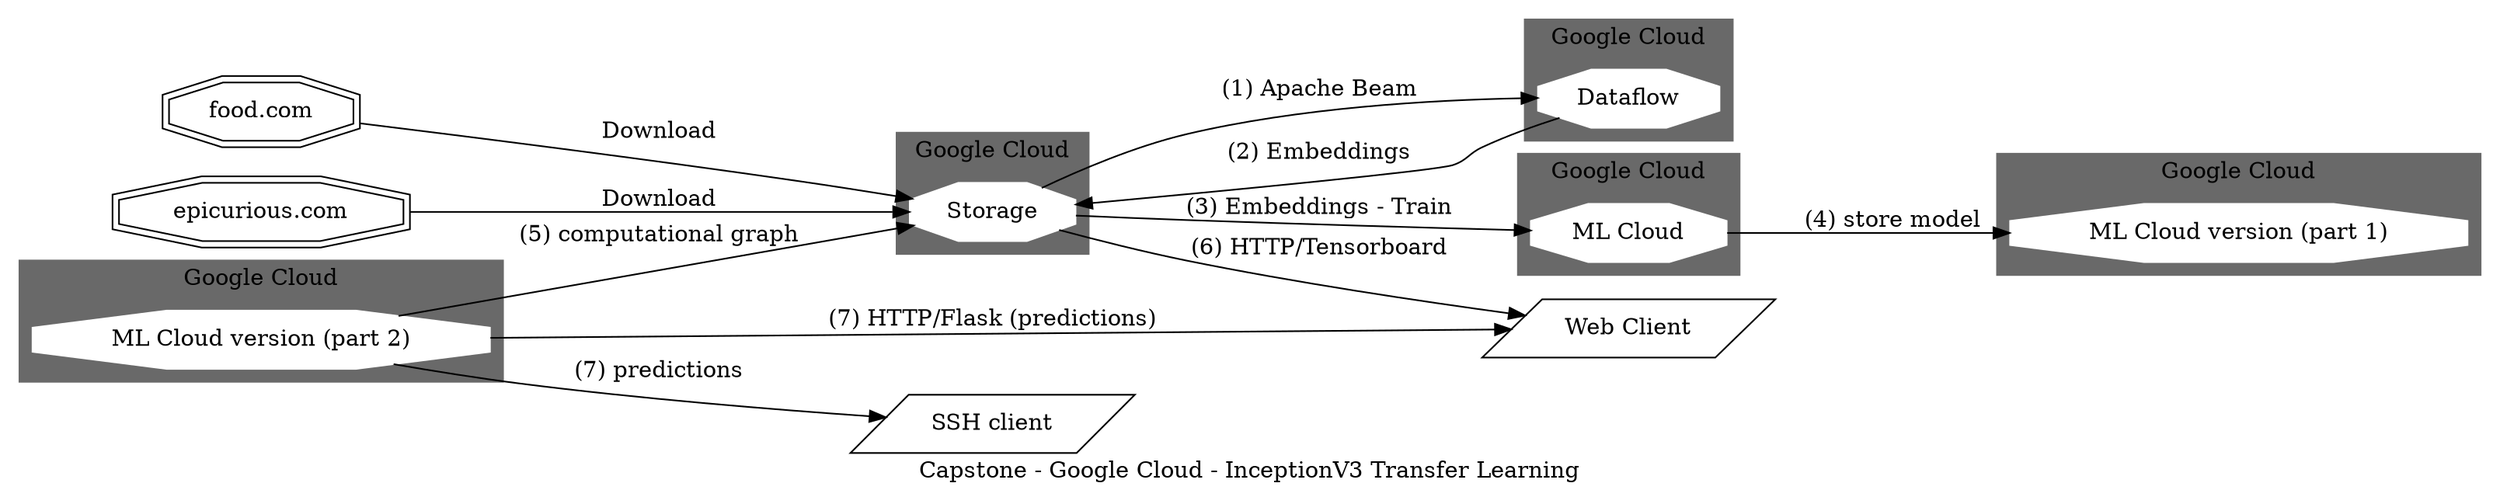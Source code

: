 // Data Flow
digraph {
	graph [rankdir=LR]
	label = "Capstone - Google Cloud - InceptionV3 Transfer Learning"
		subgraph cluster_0 {
			node [color=white style=filled]
			style=filled
			color=dimgray
			label = "Google Cloud"
				Storage [shape=octagon]
		}
		subgraph cluster_1 {
			node [color=white style=filled]
			style=filled
			color=dimgray
			label = "Google Cloud"
				Dataflow [shape=octagon]
		}
		subgraph cluster_2 {
			node [color=white style=filled]
			style=filled
			color=dimgray
			label = "Google Cloud"
				"ML Cloud" [shape=octagon]
		}
		subgraph cluster_3 {
			node [color=white style=filled]
			style=filled
			color=dimgray
			label = "Google Cloud"
				"ML Cloud version (part 1)" [shape=octagon]
		}
		subgraph cluster_4 {
			node [color=white style=filled]
			style=filled
			color=dimgray
			label = "Google Cloud"
				"ML Cloud version (part 2)" [shape=octagon]
		}
		"food.com" [shape=doubleoctagon]
		"epicurious.com" [shape=doubleoctagon]
		"SSH client" [shape=parallelogram]
		"Web Client" [shape=parallelogram]
			"food.com" -> Storage [label=Download]
			"epicurious.com" -> Storage [label=Download]
			Storage -> Dataflow [label="(1) Apache Beam"]
			Dataflow -> Storage [label="(2) Embeddings"]
			Storage -> "ML Cloud" [label="(3) Embeddings - Train"]
			"ML Cloud" -> "ML Cloud version (part 1)" [label="(4) store model"]
			"ML Cloud version (part 2)" -> Storage [label="(5) computational graph"]
			Storage -> "Web Client" [label="(6) HTTP/Tensorboard"]
			"ML Cloud version (part 2)" -> "Web Client" [label="(7) HTTP/Flask (predictions)"]
			"ML Cloud version (part 2)" -> "SSH client" [label="(7) predictions"]
}
